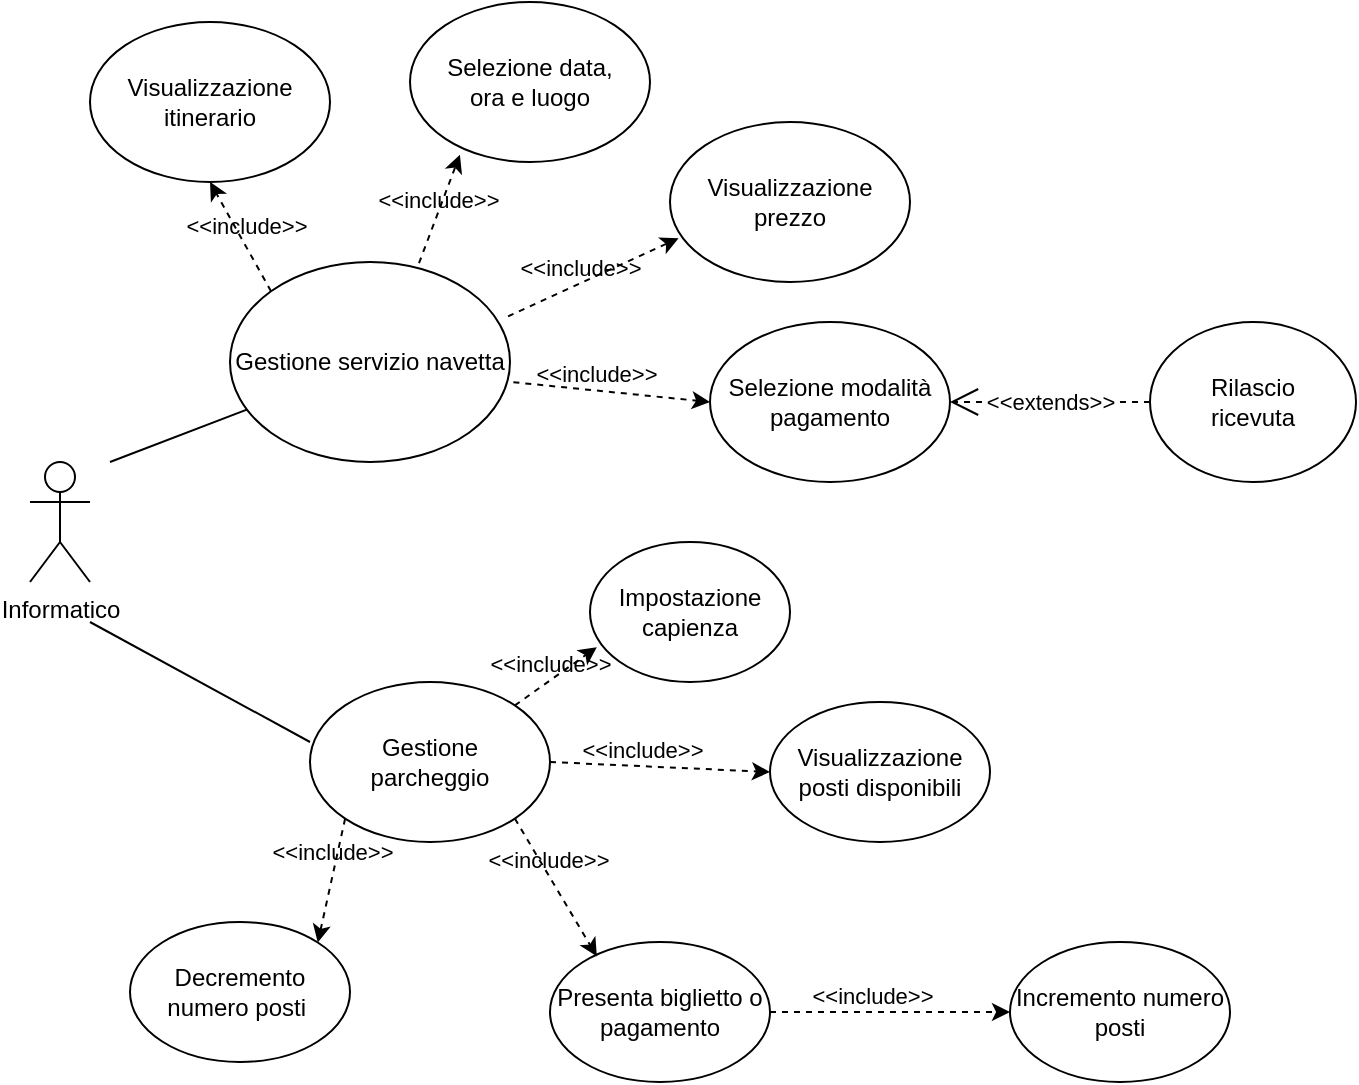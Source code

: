<mxfile version="21.2.9" type="device">
  <diagram name="Pagina-1" id="ga9QgYktTGmfq-dHcZfw">
    <mxGraphModel dx="1221" dy="588" grid="1" gridSize="10" guides="1" tooltips="1" connect="1" arrows="1" fold="1" page="1" pageScale="1" pageWidth="827" pageHeight="1169" math="0" shadow="0">
      <root>
        <mxCell id="0" />
        <mxCell id="1" parent="0" />
        <mxCell id="8LJH2PGe8ZToltCgLD_9-1" value="Informatico" style="shape=umlActor;verticalLabelPosition=bottom;verticalAlign=top;html=1;outlineConnect=0;" parent="1" vertex="1">
          <mxGeometry x="40" y="250" width="30" height="60" as="geometry" />
        </mxCell>
        <mxCell id="8LJH2PGe8ZToltCgLD_9-2" value="Gestione servizio navetta" style="ellipse;whiteSpace=wrap;html=1;" parent="1" vertex="1">
          <mxGeometry x="140" y="150" width="140" height="100" as="geometry" />
        </mxCell>
        <mxCell id="8LJH2PGe8ZToltCgLD_9-3" value="Gestione &lt;br&gt;parcheggio" style="ellipse;whiteSpace=wrap;html=1;" parent="1" vertex="1">
          <mxGeometry x="180" y="360" width="120" height="80" as="geometry" />
        </mxCell>
        <mxCell id="8LJH2PGe8ZToltCgLD_9-4" value="Selezione data, &lt;br&gt;ora e luogo" style="ellipse;whiteSpace=wrap;html=1;" parent="1" vertex="1">
          <mxGeometry x="230" y="20" width="120" height="80" as="geometry" />
        </mxCell>
        <mxCell id="8LJH2PGe8ZToltCgLD_9-5" value="Visualizzazione itinerario" style="ellipse;whiteSpace=wrap;html=1;" parent="1" vertex="1">
          <mxGeometry x="70" y="30" width="120" height="80" as="geometry" />
        </mxCell>
        <mxCell id="8LJH2PGe8ZToltCgLD_9-6" value="Selezione modalità pagamento" style="ellipse;whiteSpace=wrap;html=1;" parent="1" vertex="1">
          <mxGeometry x="380" y="180" width="120" height="80" as="geometry" />
        </mxCell>
        <mxCell id="8LJH2PGe8ZToltCgLD_9-7" value="Visualizzazione&lt;br&gt;prezzo" style="ellipse;whiteSpace=wrap;html=1;" parent="1" vertex="1">
          <mxGeometry x="360" y="80" width="120" height="80" as="geometry" />
        </mxCell>
        <mxCell id="8LJH2PGe8ZToltCgLD_9-8" value="Rilascio &lt;br&gt;ricevuta" style="ellipse;whiteSpace=wrap;html=1;" parent="1" vertex="1">
          <mxGeometry x="600" y="180" width="103" height="80" as="geometry" />
        </mxCell>
        <mxCell id="8LJH2PGe8ZToltCgLD_9-13" value="&amp;lt;&amp;lt;extends&amp;gt;&amp;gt;" style="endArrow=open;endSize=12;dashed=1;html=1;rounded=0;entryX=1;entryY=0.5;entryDx=0;entryDy=0;exitX=0;exitY=0.5;exitDx=0;exitDy=0;exitPerimeter=0;" parent="1" source="8LJH2PGe8ZToltCgLD_9-8" target="8LJH2PGe8ZToltCgLD_9-6" edge="1">
          <mxGeometry width="160" relative="1" as="geometry">
            <mxPoint x="600" y="210" as="sourcePoint" />
            <mxPoint x="500" y="200" as="targetPoint" />
          </mxGeometry>
        </mxCell>
        <mxCell id="8LJH2PGe8ZToltCgLD_9-16" value="" style="endArrow=none;html=1;rounded=0;entryX=0.06;entryY=0.738;entryDx=0;entryDy=0;entryPerimeter=0;" parent="1" target="8LJH2PGe8ZToltCgLD_9-2" edge="1">
          <mxGeometry width="50" height="50" relative="1" as="geometry">
            <mxPoint x="80" y="250" as="sourcePoint" />
            <mxPoint x="150" y="220" as="targetPoint" />
          </mxGeometry>
        </mxCell>
        <mxCell id="8LJH2PGe8ZToltCgLD_9-17" value="" style="endArrow=none;html=1;rounded=0;entryX=0;entryY=0.375;entryDx=0;entryDy=0;entryPerimeter=0;" parent="1" target="8LJH2PGe8ZToltCgLD_9-3" edge="1">
          <mxGeometry width="50" height="50" relative="1" as="geometry">
            <mxPoint x="70" y="330" as="sourcePoint" />
            <mxPoint x="148" y="334" as="targetPoint" />
          </mxGeometry>
        </mxCell>
        <mxCell id="8LJH2PGe8ZToltCgLD_9-18" value="Impostazione capienza" style="ellipse;whiteSpace=wrap;html=1;" parent="1" vertex="1">
          <mxGeometry x="320" y="290" width="100" height="70" as="geometry" />
        </mxCell>
        <mxCell id="8LJH2PGe8ZToltCgLD_9-19" value="Visualizzazione posti disponibili" style="ellipse;whiteSpace=wrap;html=1;" parent="1" vertex="1">
          <mxGeometry x="410" y="370" width="110" height="70" as="geometry" />
        </mxCell>
        <mxCell id="8LJH2PGe8ZToltCgLD_9-21" value="Decremento&lt;br&gt;numero posti&amp;nbsp;" style="ellipse;whiteSpace=wrap;html=1;" parent="1" vertex="1">
          <mxGeometry x="90" y="480" width="110" height="70" as="geometry" />
        </mxCell>
        <mxCell id="8LJH2PGe8ZToltCgLD_9-22" value="Presenta biglietto o pagamento" style="ellipse;whiteSpace=wrap;html=1;" parent="1" vertex="1">
          <mxGeometry x="300" y="490" width="110" height="70" as="geometry" />
        </mxCell>
        <mxCell id="8LJH2PGe8ZToltCgLD_9-23" value="Incremento numero posti" style="ellipse;whiteSpace=wrap;html=1;" parent="1" vertex="1">
          <mxGeometry x="530" y="490" width="110" height="70" as="geometry" />
        </mxCell>
        <mxCell id="XPaoQa5ctngtFM5krU71-1" value="&amp;lt;&amp;lt;include&amp;gt;&amp;gt;" style="html=1;verticalAlign=bottom;labelBackgroundColor=none;endArrow=classic;endFill=1;dashed=1;rounded=0;exitX=1;exitY=0;exitDx=0;exitDy=0;entryX=0.034;entryY=0.751;entryDx=0;entryDy=0;entryPerimeter=0;" edge="1" parent="1" source="8LJH2PGe8ZToltCgLD_9-3" target="8LJH2PGe8ZToltCgLD_9-18">
          <mxGeometry x="-0.16" y="-1" width="160" relative="1" as="geometry">
            <mxPoint x="292" y="318" as="sourcePoint" />
            <mxPoint x="348" y="372" as="targetPoint" />
            <Array as="points" />
            <mxPoint as="offset" />
          </mxGeometry>
        </mxCell>
        <mxCell id="XPaoQa5ctngtFM5krU71-2" value="&amp;lt;&amp;lt;include&amp;gt;&amp;gt;" style="html=1;verticalAlign=bottom;labelBackgroundColor=none;endArrow=classic;endFill=1;dashed=1;rounded=0;exitX=0;exitY=0;exitDx=0;exitDy=0;entryX=0.5;entryY=1;entryDx=0;entryDy=0;" edge="1" parent="1" source="8LJH2PGe8ZToltCgLD_9-2" target="8LJH2PGe8ZToltCgLD_9-5">
          <mxGeometry x="-0.16" y="-1" width="160" relative="1" as="geometry">
            <mxPoint x="292" y="382" as="sourcePoint" />
            <mxPoint x="333" y="353" as="targetPoint" />
            <Array as="points" />
            <mxPoint as="offset" />
          </mxGeometry>
        </mxCell>
        <mxCell id="XPaoQa5ctngtFM5krU71-3" value="&amp;lt;&amp;lt;include&amp;gt;&amp;gt;" style="html=1;verticalAlign=bottom;labelBackgroundColor=none;endArrow=classic;endFill=1;dashed=1;rounded=0;exitX=0.675;exitY=0.006;exitDx=0;exitDy=0;entryX=0.208;entryY=0.954;entryDx=0;entryDy=0;entryPerimeter=0;exitPerimeter=0;" edge="1" parent="1" source="8LJH2PGe8ZToltCgLD_9-2" target="8LJH2PGe8ZToltCgLD_9-4">
          <mxGeometry x="-0.16" y="-1" width="160" relative="1" as="geometry">
            <mxPoint x="171" y="175" as="sourcePoint" />
            <mxPoint x="140" y="120" as="targetPoint" />
            <Array as="points" />
            <mxPoint as="offset" />
          </mxGeometry>
        </mxCell>
        <mxCell id="XPaoQa5ctngtFM5krU71-4" value="&amp;lt;&amp;lt;include&amp;gt;&amp;gt;" style="html=1;verticalAlign=bottom;labelBackgroundColor=none;endArrow=classic;endFill=1;dashed=1;rounded=0;exitX=0.993;exitY=0.272;exitDx=0;exitDy=0;entryX=0.036;entryY=0.726;entryDx=0;entryDy=0;entryPerimeter=0;exitPerimeter=0;" edge="1" parent="1" source="8LJH2PGe8ZToltCgLD_9-2" target="8LJH2PGe8ZToltCgLD_9-7">
          <mxGeometry x="-0.16" y="-1" width="160" relative="1" as="geometry">
            <mxPoint x="181" y="185" as="sourcePoint" />
            <mxPoint x="150" y="130" as="targetPoint" />
            <Array as="points" />
            <mxPoint as="offset" />
          </mxGeometry>
        </mxCell>
        <mxCell id="XPaoQa5ctngtFM5krU71-5" value="&amp;lt;&amp;lt;include&amp;gt;&amp;gt;" style="html=1;verticalAlign=bottom;labelBackgroundColor=none;endArrow=classic;endFill=1;dashed=1;rounded=0;exitX=1.012;exitY=0.601;exitDx=0;exitDy=0;entryX=0;entryY=0.5;entryDx=0;entryDy=0;exitPerimeter=0;" edge="1" parent="1" source="8LJH2PGe8ZToltCgLD_9-2" target="8LJH2PGe8ZToltCgLD_9-6">
          <mxGeometry x="-0.16" y="-1" width="160" relative="1" as="geometry">
            <mxPoint x="191" y="195" as="sourcePoint" />
            <mxPoint x="160" y="140" as="targetPoint" />
            <Array as="points" />
            <mxPoint as="offset" />
          </mxGeometry>
        </mxCell>
        <mxCell id="XPaoQa5ctngtFM5krU71-6" value="&amp;lt;&amp;lt;include&amp;gt;&amp;gt;" style="html=1;verticalAlign=bottom;labelBackgroundColor=none;endArrow=classic;endFill=1;dashed=1;rounded=0;exitX=1;exitY=0.5;exitDx=0;exitDy=0;entryX=0;entryY=0.5;entryDx=0;entryDy=0;" edge="1" parent="1" source="8LJH2PGe8ZToltCgLD_9-3" target="8LJH2PGe8ZToltCgLD_9-19">
          <mxGeometry x="-0.16" y="-1" width="160" relative="1" as="geometry">
            <mxPoint x="201" y="205" as="sourcePoint" />
            <mxPoint x="170" y="150" as="targetPoint" />
            <Array as="points" />
            <mxPoint as="offset" />
          </mxGeometry>
        </mxCell>
        <mxCell id="XPaoQa5ctngtFM5krU71-7" value="&amp;lt;&amp;lt;include&amp;gt;&amp;gt;" style="html=1;verticalAlign=bottom;labelBackgroundColor=none;endArrow=classic;endFill=1;dashed=1;rounded=0;exitX=1;exitY=1;exitDx=0;exitDy=0;entryX=0.213;entryY=0.103;entryDx=0;entryDy=0;entryPerimeter=0;" edge="1" parent="1" source="8LJH2PGe8ZToltCgLD_9-3" target="8LJH2PGe8ZToltCgLD_9-22">
          <mxGeometry x="-0.16" y="-1" width="160" relative="1" as="geometry">
            <mxPoint x="310" y="410" as="sourcePoint" />
            <mxPoint x="420" y="415" as="targetPoint" />
            <Array as="points" />
            <mxPoint as="offset" />
          </mxGeometry>
        </mxCell>
        <mxCell id="XPaoQa5ctngtFM5krU71-8" value="&amp;lt;&amp;lt;include&amp;gt;&amp;gt;" style="html=1;verticalAlign=bottom;labelBackgroundColor=none;endArrow=classic;endFill=1;dashed=1;rounded=0;exitX=0;exitY=1;exitDx=0;exitDy=0;entryX=1;entryY=0;entryDx=0;entryDy=0;" edge="1" parent="1" source="8LJH2PGe8ZToltCgLD_9-3" target="8LJH2PGe8ZToltCgLD_9-21">
          <mxGeometry x="-0.16" y="-1" width="160" relative="1" as="geometry">
            <mxPoint x="292" y="438" as="sourcePoint" />
            <mxPoint x="333" y="507" as="targetPoint" />
            <Array as="points" />
            <mxPoint as="offset" />
          </mxGeometry>
        </mxCell>
        <mxCell id="XPaoQa5ctngtFM5krU71-9" value="&amp;lt;&amp;lt;include&amp;gt;&amp;gt;" style="html=1;verticalAlign=bottom;labelBackgroundColor=none;endArrow=classic;endFill=1;dashed=1;rounded=0;exitX=1;exitY=0.5;exitDx=0;exitDy=0;entryX=0;entryY=0.5;entryDx=0;entryDy=0;" edge="1" parent="1" source="8LJH2PGe8ZToltCgLD_9-22" target="8LJH2PGe8ZToltCgLD_9-23">
          <mxGeometry x="-0.16" y="-1" width="160" relative="1" as="geometry">
            <mxPoint x="302" y="448" as="sourcePoint" />
            <mxPoint x="343" y="517" as="targetPoint" />
            <Array as="points" />
            <mxPoint as="offset" />
          </mxGeometry>
        </mxCell>
      </root>
    </mxGraphModel>
  </diagram>
</mxfile>
